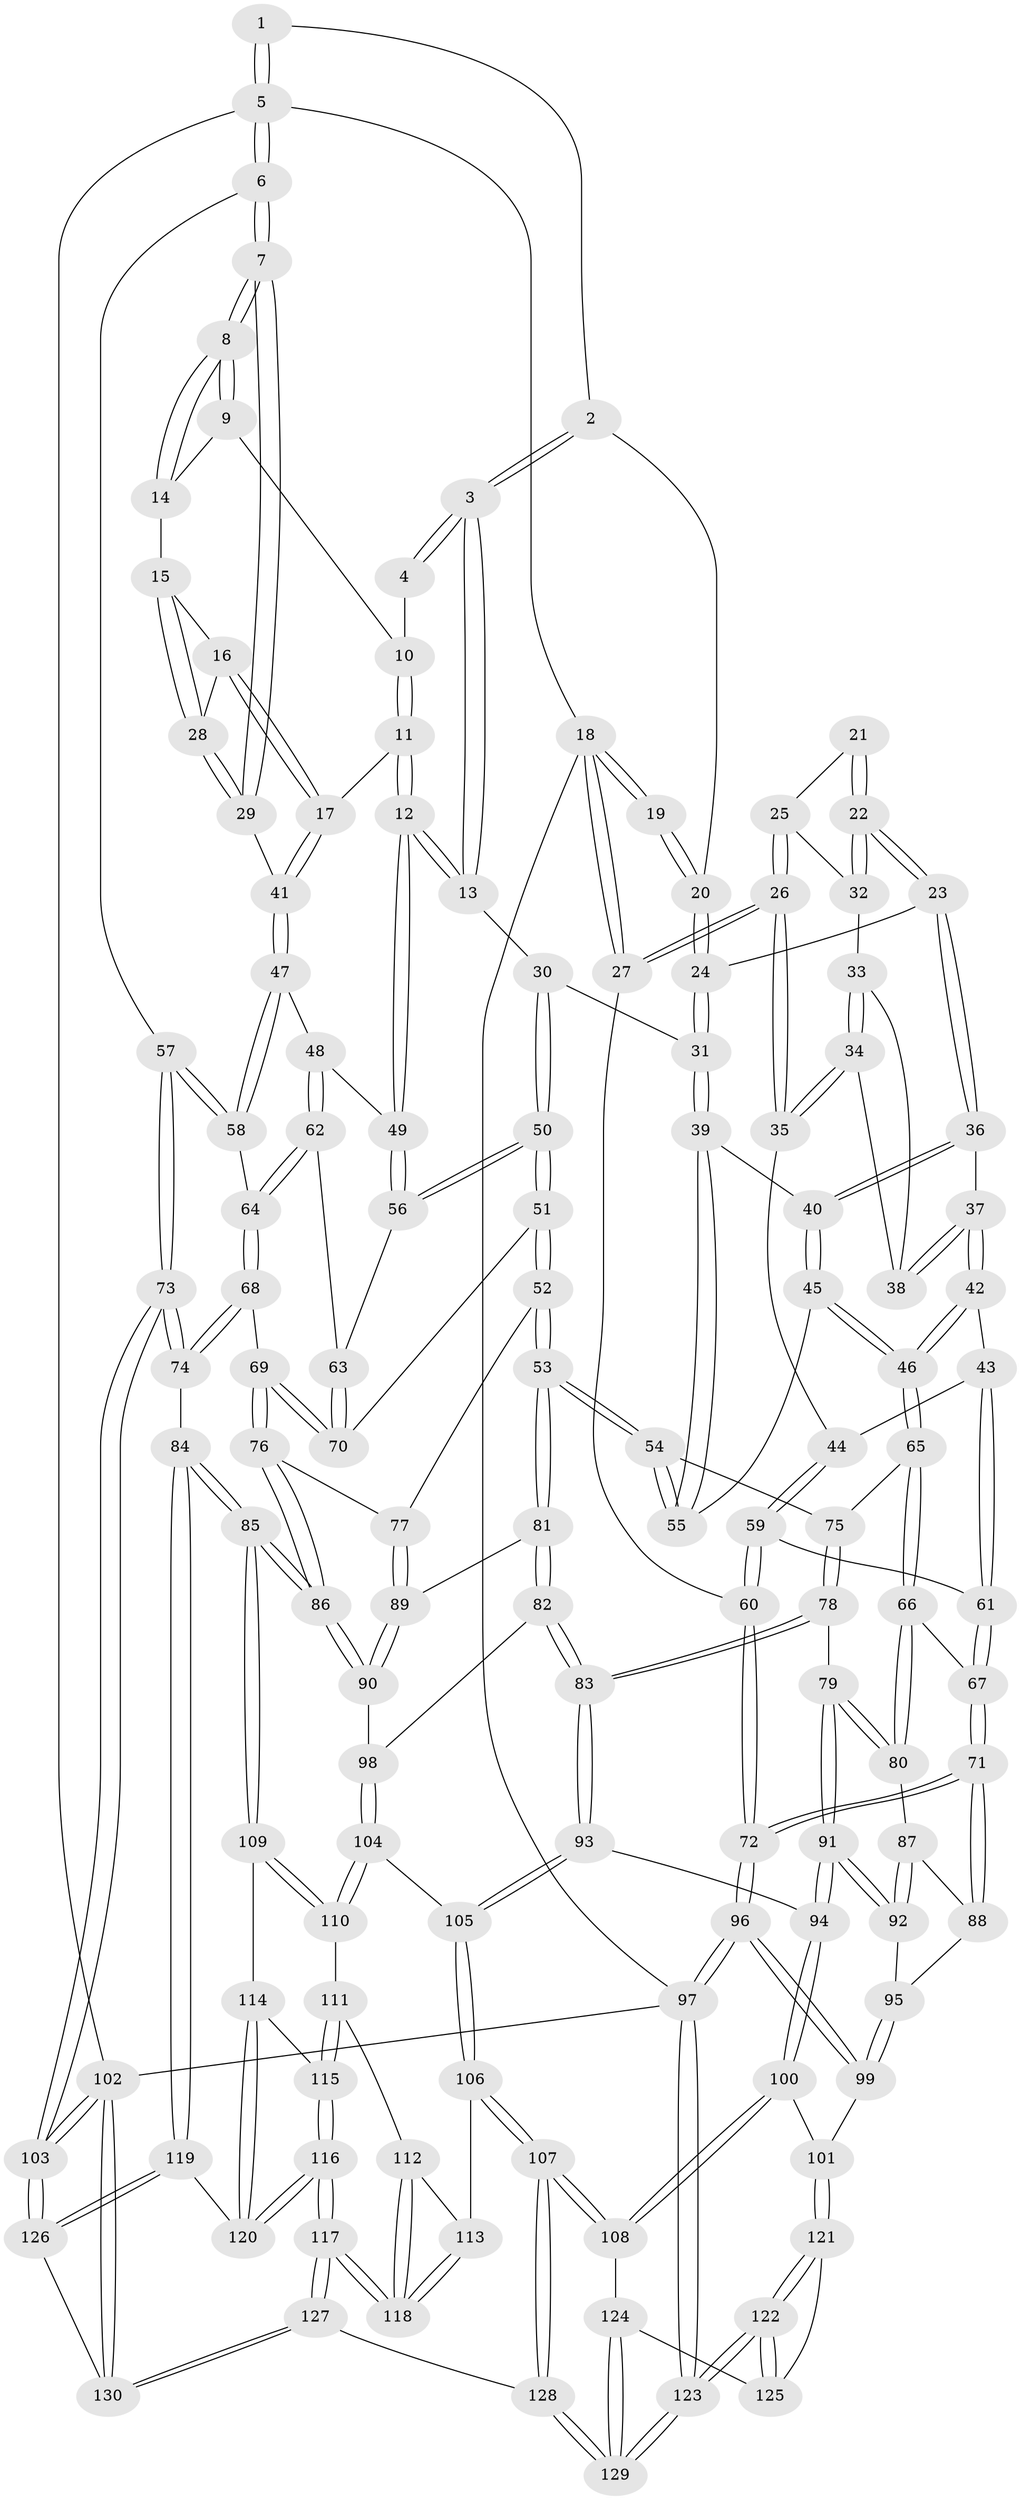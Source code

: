 // Generated by graph-tools (version 1.1) at 2025/17/03/09/25 04:17:06]
// undirected, 130 vertices, 322 edges
graph export_dot {
graph [start="1"]
  node [color=gray90,style=filled];
  1 [pos="+0.8522062036498748+0"];
  2 [pos="+0.39240458247777654+0"];
  3 [pos="+0.6647389109305409+0.11452486878635032"];
  4 [pos="+0.8436944842692476+0"];
  5 [pos="+1+0"];
  6 [pos="+1+0.2245489820431386"];
  7 [pos="+1+0.21833912508549427"];
  8 [pos="+0.9979416855686858+0.15147501064834262"];
  9 [pos="+0.886281982280307+0.08222436136361634"];
  10 [pos="+0.8468561838143931+0.023200610392505348"];
  11 [pos="+0.7773426282550915+0.20403084203400318"];
  12 [pos="+0.7464028015215894+0.2122986932989067"];
  13 [pos="+0.6547322076509156+0.1933133127112464"];
  14 [pos="+0.9011334482437099+0.1368874804735735"];
  15 [pos="+0.9029244752090754+0.14837355143061162"];
  16 [pos="+0.8768403908513529+0.18724304886826462"];
  17 [pos="+0.8179518886354694+0.22448305688381365"];
  18 [pos="+0+0"];
  19 [pos="+0+0"];
  20 [pos="+0.358758749770278+0"];
  21 [pos="+0.10889286585368735+0.103818737178071"];
  22 [pos="+0.2632510899210136+0.09918902038488955"];
  23 [pos="+0.2652203975707654+0.09864179442203228"];
  24 [pos="+0.358763707507405+0"];
  25 [pos="+0.08635619973145872+0.1439344546068354"];
  26 [pos="+0+0.1871684756345364"];
  27 [pos="+0+0.13346346544755114"];
  28 [pos="+0.9683024081808707+0.19585088238360904"];
  29 [pos="+1+0.22570713064646625"];
  30 [pos="+0.6518725780683918+0.1945598643989966"];
  31 [pos="+0.510843807684797+0.18509988944158107"];
  32 [pos="+0.13049859421506416+0.15688018711161306"];
  33 [pos="+0.12950692360642643+0.16596487850152486"];
  34 [pos="+0.107898153829297+0.23429708093662582"];
  35 [pos="+0.0653128230857099+0.25783838069182596"];
  36 [pos="+0.2646013057575532+0.14062090392761967"];
  37 [pos="+0.20733961935862738+0.22361494883718022"];
  38 [pos="+0.16948839337496815+0.2246725737499073"];
  39 [pos="+0.49424422998664924+0.21640977399895422"];
  40 [pos="+0.33637359646614506+0.25060447225657334"];
  41 [pos="+0.873992299168244+0.2818688474531375"];
  42 [pos="+0.2079003037763037+0.32985622726075625"];
  43 [pos="+0.10556484546845483+0.316260515766788"];
  44 [pos="+0.09183475658862324+0.3023319050110853"];
  45 [pos="+0.3197238657980098+0.34076181204373596"];
  46 [pos="+0.26245632922292406+0.39033382454851123"];
  47 [pos="+0.8716346806628389+0.31256276096363095"];
  48 [pos="+0.7887170761996828+0.3635546853543761"];
  49 [pos="+0.7457077986634397+0.2683213379160251"];
  50 [pos="+0.6263810998551558+0.40631116322233146"];
  51 [pos="+0.6258672116573846+0.4071229994973826"];
  52 [pos="+0.6124634120670437+0.41901432606005384"];
  53 [pos="+0.5591952972881282+0.44205515011161495"];
  54 [pos="+0.49617197274222924+0.37249589967805724"];
  55 [pos="+0.4881302744869776+0.3583409264083801"];
  56 [pos="+0.7007368519415802+0.3656439590586824"];
  57 [pos="+1+0.5125331169083578"];
  58 [pos="+0.9066670379072126+0.3796205589612688"];
  59 [pos="+0.006477671523249914+0.38272971372014886"];
  60 [pos="+0+0.47082498431022135"];
  61 [pos="+0.09374135037465638+0.37669604715373"];
  62 [pos="+0.7875580679915615+0.3658091882904101"];
  63 [pos="+0.7843485003033124+0.36810599048224246"];
  64 [pos="+0.8472270537590167+0.4241782829168135"];
  65 [pos="+0.2620722964660597+0.39359768147967394"];
  66 [pos="+0.1734878245799106+0.474189395227559"];
  67 [pos="+0.11499633195405871+0.4681067375346027"];
  68 [pos="+0.8237759498330048+0.48764143217722405"];
  69 [pos="+0.7998013573874095+0.490008722177808"];
  70 [pos="+0.7660509925849539+0.4382100197838587"];
  71 [pos="+0+0.5677866459426211"];
  72 [pos="+0+0.5702285633555898"];
  73 [pos="+1+0.6514277008387163"];
  74 [pos="+1+0.6575097112159216"];
  75 [pos="+0.3317685060387651+0.469355650704229"];
  76 [pos="+0.7767065732237394+0.5108081981550128"];
  77 [pos="+0.738451457196056+0.5212817041637345"];
  78 [pos="+0.36839113690677616+0.5471301218558946"];
  79 [pos="+0.24633870307101233+0.5717861944191037"];
  80 [pos="+0.18164649431472601+0.5037148349980004"];
  81 [pos="+0.5230692805550511+0.5724367953718855"];
  82 [pos="+0.48293983907016336+0.6216697615950497"];
  83 [pos="+0.47077642503065864+0.6284453660209428"];
  84 [pos="+0.8751549060677455+0.7552271478177077"];
  85 [pos="+0.8556527104400782+0.7524910884073498"];
  86 [pos="+0.8257751189732361+0.7339150786130343"];
  87 [pos="+0.16122592000719382+0.5592586681153575"];
  88 [pos="+0.05865041448492888+0.6224941792007804"];
  89 [pos="+0.6932854476782428+0.5927450911633003"];
  90 [pos="+0.8057481346984264+0.7258782050729347"];
  91 [pos="+0.21807157194736335+0.6797050023692447"];
  92 [pos="+0.1803166080487185+0.6713346518748696"];
  93 [pos="+0.46750737320795943+0.6347534598208691"];
  94 [pos="+0.267055756757702+0.724266969477791"];
  95 [pos="+0.15071783247654436+0.67451989719013"];
  96 [pos="+0+0.7011755047132576"];
  97 [pos="+0+1"];
  98 [pos="+0.6538946011628505+0.7299803916011911"];
  99 [pos="+0.06808345310208667+0.8127384243437856"];
  100 [pos="+0.2493479510648525+0.8303986803225961"];
  101 [pos="+0.08462897906337939+0.8295154846393245"];
  102 [pos="+1+1"];
  103 [pos="+1+1"];
  104 [pos="+0.6130331439273463+0.828741168582946"];
  105 [pos="+0.4760826833052876+0.7680983383637682"];
  106 [pos="+0.44038717736381955+0.8744888730552767"];
  107 [pos="+0.409135534281688+0.8990043346659209"];
  108 [pos="+0.2621949253211665+0.8521332327608092"];
  109 [pos="+0.7921184287725546+0.8041477182194123"];
  110 [pos="+0.6175176673153403+0.8392662380746942"];
  111 [pos="+0.6174159632316376+0.8494401524637393"];
  112 [pos="+0.6036742253171884+0.8626823313329138"];
  113 [pos="+0.4670900706979041+0.8852955047079955"];
  114 [pos="+0.7456947135368828+0.8611576079698915"];
  115 [pos="+0.654512678888903+0.8912386956874574"];
  116 [pos="+0.6603519123219659+1"];
  117 [pos="+0.6546840138552096+1"];
  118 [pos="+0.5658895539119675+0.9506903605018747"];
  119 [pos="+0.868254788768651+0.9122621405709658"];
  120 [pos="+0.7253520519676357+0.9452567763916568"];
  121 [pos="+0.08061366149989184+0.9176766748568214"];
  122 [pos="+0+1"];
  123 [pos="+0+1"];
  124 [pos="+0.23476172473745766+0.9252998113230883"];
  125 [pos="+0.19604910177416957+0.9401716309202077"];
  126 [pos="+0.8682603332568095+0.9123609583037589"];
  127 [pos="+0.6657628806016093+1"];
  128 [pos="+0.3969482511386987+1"];
  129 [pos="+0.30852226198807475+1"];
  130 [pos="+0.7496975693881719+1"];
  1 -- 2;
  1 -- 5;
  1 -- 5;
  2 -- 3;
  2 -- 3;
  2 -- 20;
  3 -- 4;
  3 -- 4;
  3 -- 13;
  3 -- 13;
  4 -- 10;
  5 -- 6;
  5 -- 6;
  5 -- 18;
  5 -- 102;
  6 -- 7;
  6 -- 7;
  6 -- 57;
  7 -- 8;
  7 -- 8;
  7 -- 29;
  7 -- 29;
  8 -- 9;
  8 -- 9;
  8 -- 14;
  8 -- 14;
  9 -- 10;
  9 -- 14;
  10 -- 11;
  10 -- 11;
  11 -- 12;
  11 -- 12;
  11 -- 17;
  12 -- 13;
  12 -- 13;
  12 -- 49;
  12 -- 49;
  13 -- 30;
  14 -- 15;
  15 -- 16;
  15 -- 28;
  15 -- 28;
  16 -- 17;
  16 -- 17;
  16 -- 28;
  17 -- 41;
  17 -- 41;
  18 -- 19;
  18 -- 19;
  18 -- 27;
  18 -- 27;
  18 -- 97;
  19 -- 20;
  19 -- 20;
  20 -- 24;
  20 -- 24;
  21 -- 22;
  21 -- 22;
  21 -- 25;
  22 -- 23;
  22 -- 23;
  22 -- 32;
  22 -- 32;
  23 -- 24;
  23 -- 36;
  23 -- 36;
  24 -- 31;
  24 -- 31;
  25 -- 26;
  25 -- 26;
  25 -- 32;
  26 -- 27;
  26 -- 27;
  26 -- 35;
  26 -- 35;
  27 -- 60;
  28 -- 29;
  28 -- 29;
  29 -- 41;
  30 -- 31;
  30 -- 50;
  30 -- 50;
  31 -- 39;
  31 -- 39;
  32 -- 33;
  33 -- 34;
  33 -- 34;
  33 -- 38;
  34 -- 35;
  34 -- 35;
  34 -- 38;
  35 -- 44;
  36 -- 37;
  36 -- 40;
  36 -- 40;
  37 -- 38;
  37 -- 38;
  37 -- 42;
  37 -- 42;
  39 -- 40;
  39 -- 55;
  39 -- 55;
  40 -- 45;
  40 -- 45;
  41 -- 47;
  41 -- 47;
  42 -- 43;
  42 -- 46;
  42 -- 46;
  43 -- 44;
  43 -- 61;
  43 -- 61;
  44 -- 59;
  44 -- 59;
  45 -- 46;
  45 -- 46;
  45 -- 55;
  46 -- 65;
  46 -- 65;
  47 -- 48;
  47 -- 58;
  47 -- 58;
  48 -- 49;
  48 -- 62;
  48 -- 62;
  49 -- 56;
  49 -- 56;
  50 -- 51;
  50 -- 51;
  50 -- 56;
  50 -- 56;
  51 -- 52;
  51 -- 52;
  51 -- 70;
  52 -- 53;
  52 -- 53;
  52 -- 77;
  53 -- 54;
  53 -- 54;
  53 -- 81;
  53 -- 81;
  54 -- 55;
  54 -- 55;
  54 -- 75;
  56 -- 63;
  57 -- 58;
  57 -- 58;
  57 -- 73;
  57 -- 73;
  58 -- 64;
  59 -- 60;
  59 -- 60;
  59 -- 61;
  60 -- 72;
  60 -- 72;
  61 -- 67;
  61 -- 67;
  62 -- 63;
  62 -- 64;
  62 -- 64;
  63 -- 70;
  63 -- 70;
  64 -- 68;
  64 -- 68;
  65 -- 66;
  65 -- 66;
  65 -- 75;
  66 -- 67;
  66 -- 80;
  66 -- 80;
  67 -- 71;
  67 -- 71;
  68 -- 69;
  68 -- 74;
  68 -- 74;
  69 -- 70;
  69 -- 70;
  69 -- 76;
  69 -- 76;
  71 -- 72;
  71 -- 72;
  71 -- 88;
  71 -- 88;
  72 -- 96;
  72 -- 96;
  73 -- 74;
  73 -- 74;
  73 -- 103;
  73 -- 103;
  74 -- 84;
  75 -- 78;
  75 -- 78;
  76 -- 77;
  76 -- 86;
  76 -- 86;
  77 -- 89;
  77 -- 89;
  78 -- 79;
  78 -- 83;
  78 -- 83;
  79 -- 80;
  79 -- 80;
  79 -- 91;
  79 -- 91;
  80 -- 87;
  81 -- 82;
  81 -- 82;
  81 -- 89;
  82 -- 83;
  82 -- 83;
  82 -- 98;
  83 -- 93;
  83 -- 93;
  84 -- 85;
  84 -- 85;
  84 -- 119;
  84 -- 119;
  85 -- 86;
  85 -- 86;
  85 -- 109;
  85 -- 109;
  86 -- 90;
  86 -- 90;
  87 -- 88;
  87 -- 92;
  87 -- 92;
  88 -- 95;
  89 -- 90;
  89 -- 90;
  90 -- 98;
  91 -- 92;
  91 -- 92;
  91 -- 94;
  91 -- 94;
  92 -- 95;
  93 -- 94;
  93 -- 105;
  93 -- 105;
  94 -- 100;
  94 -- 100;
  95 -- 99;
  95 -- 99;
  96 -- 97;
  96 -- 97;
  96 -- 99;
  96 -- 99;
  97 -- 123;
  97 -- 123;
  97 -- 102;
  98 -- 104;
  98 -- 104;
  99 -- 101;
  100 -- 101;
  100 -- 108;
  100 -- 108;
  101 -- 121;
  101 -- 121;
  102 -- 103;
  102 -- 103;
  102 -- 130;
  102 -- 130;
  103 -- 126;
  103 -- 126;
  104 -- 105;
  104 -- 110;
  104 -- 110;
  105 -- 106;
  105 -- 106;
  106 -- 107;
  106 -- 107;
  106 -- 113;
  107 -- 108;
  107 -- 108;
  107 -- 128;
  107 -- 128;
  108 -- 124;
  109 -- 110;
  109 -- 110;
  109 -- 114;
  110 -- 111;
  111 -- 112;
  111 -- 115;
  111 -- 115;
  112 -- 113;
  112 -- 118;
  112 -- 118;
  113 -- 118;
  113 -- 118;
  114 -- 115;
  114 -- 120;
  114 -- 120;
  115 -- 116;
  115 -- 116;
  116 -- 117;
  116 -- 117;
  116 -- 120;
  116 -- 120;
  117 -- 118;
  117 -- 118;
  117 -- 127;
  117 -- 127;
  119 -- 120;
  119 -- 126;
  119 -- 126;
  121 -- 122;
  121 -- 122;
  121 -- 125;
  122 -- 123;
  122 -- 123;
  122 -- 125;
  122 -- 125;
  123 -- 129;
  123 -- 129;
  124 -- 125;
  124 -- 129;
  124 -- 129;
  126 -- 130;
  127 -- 128;
  127 -- 130;
  127 -- 130;
  128 -- 129;
  128 -- 129;
}
